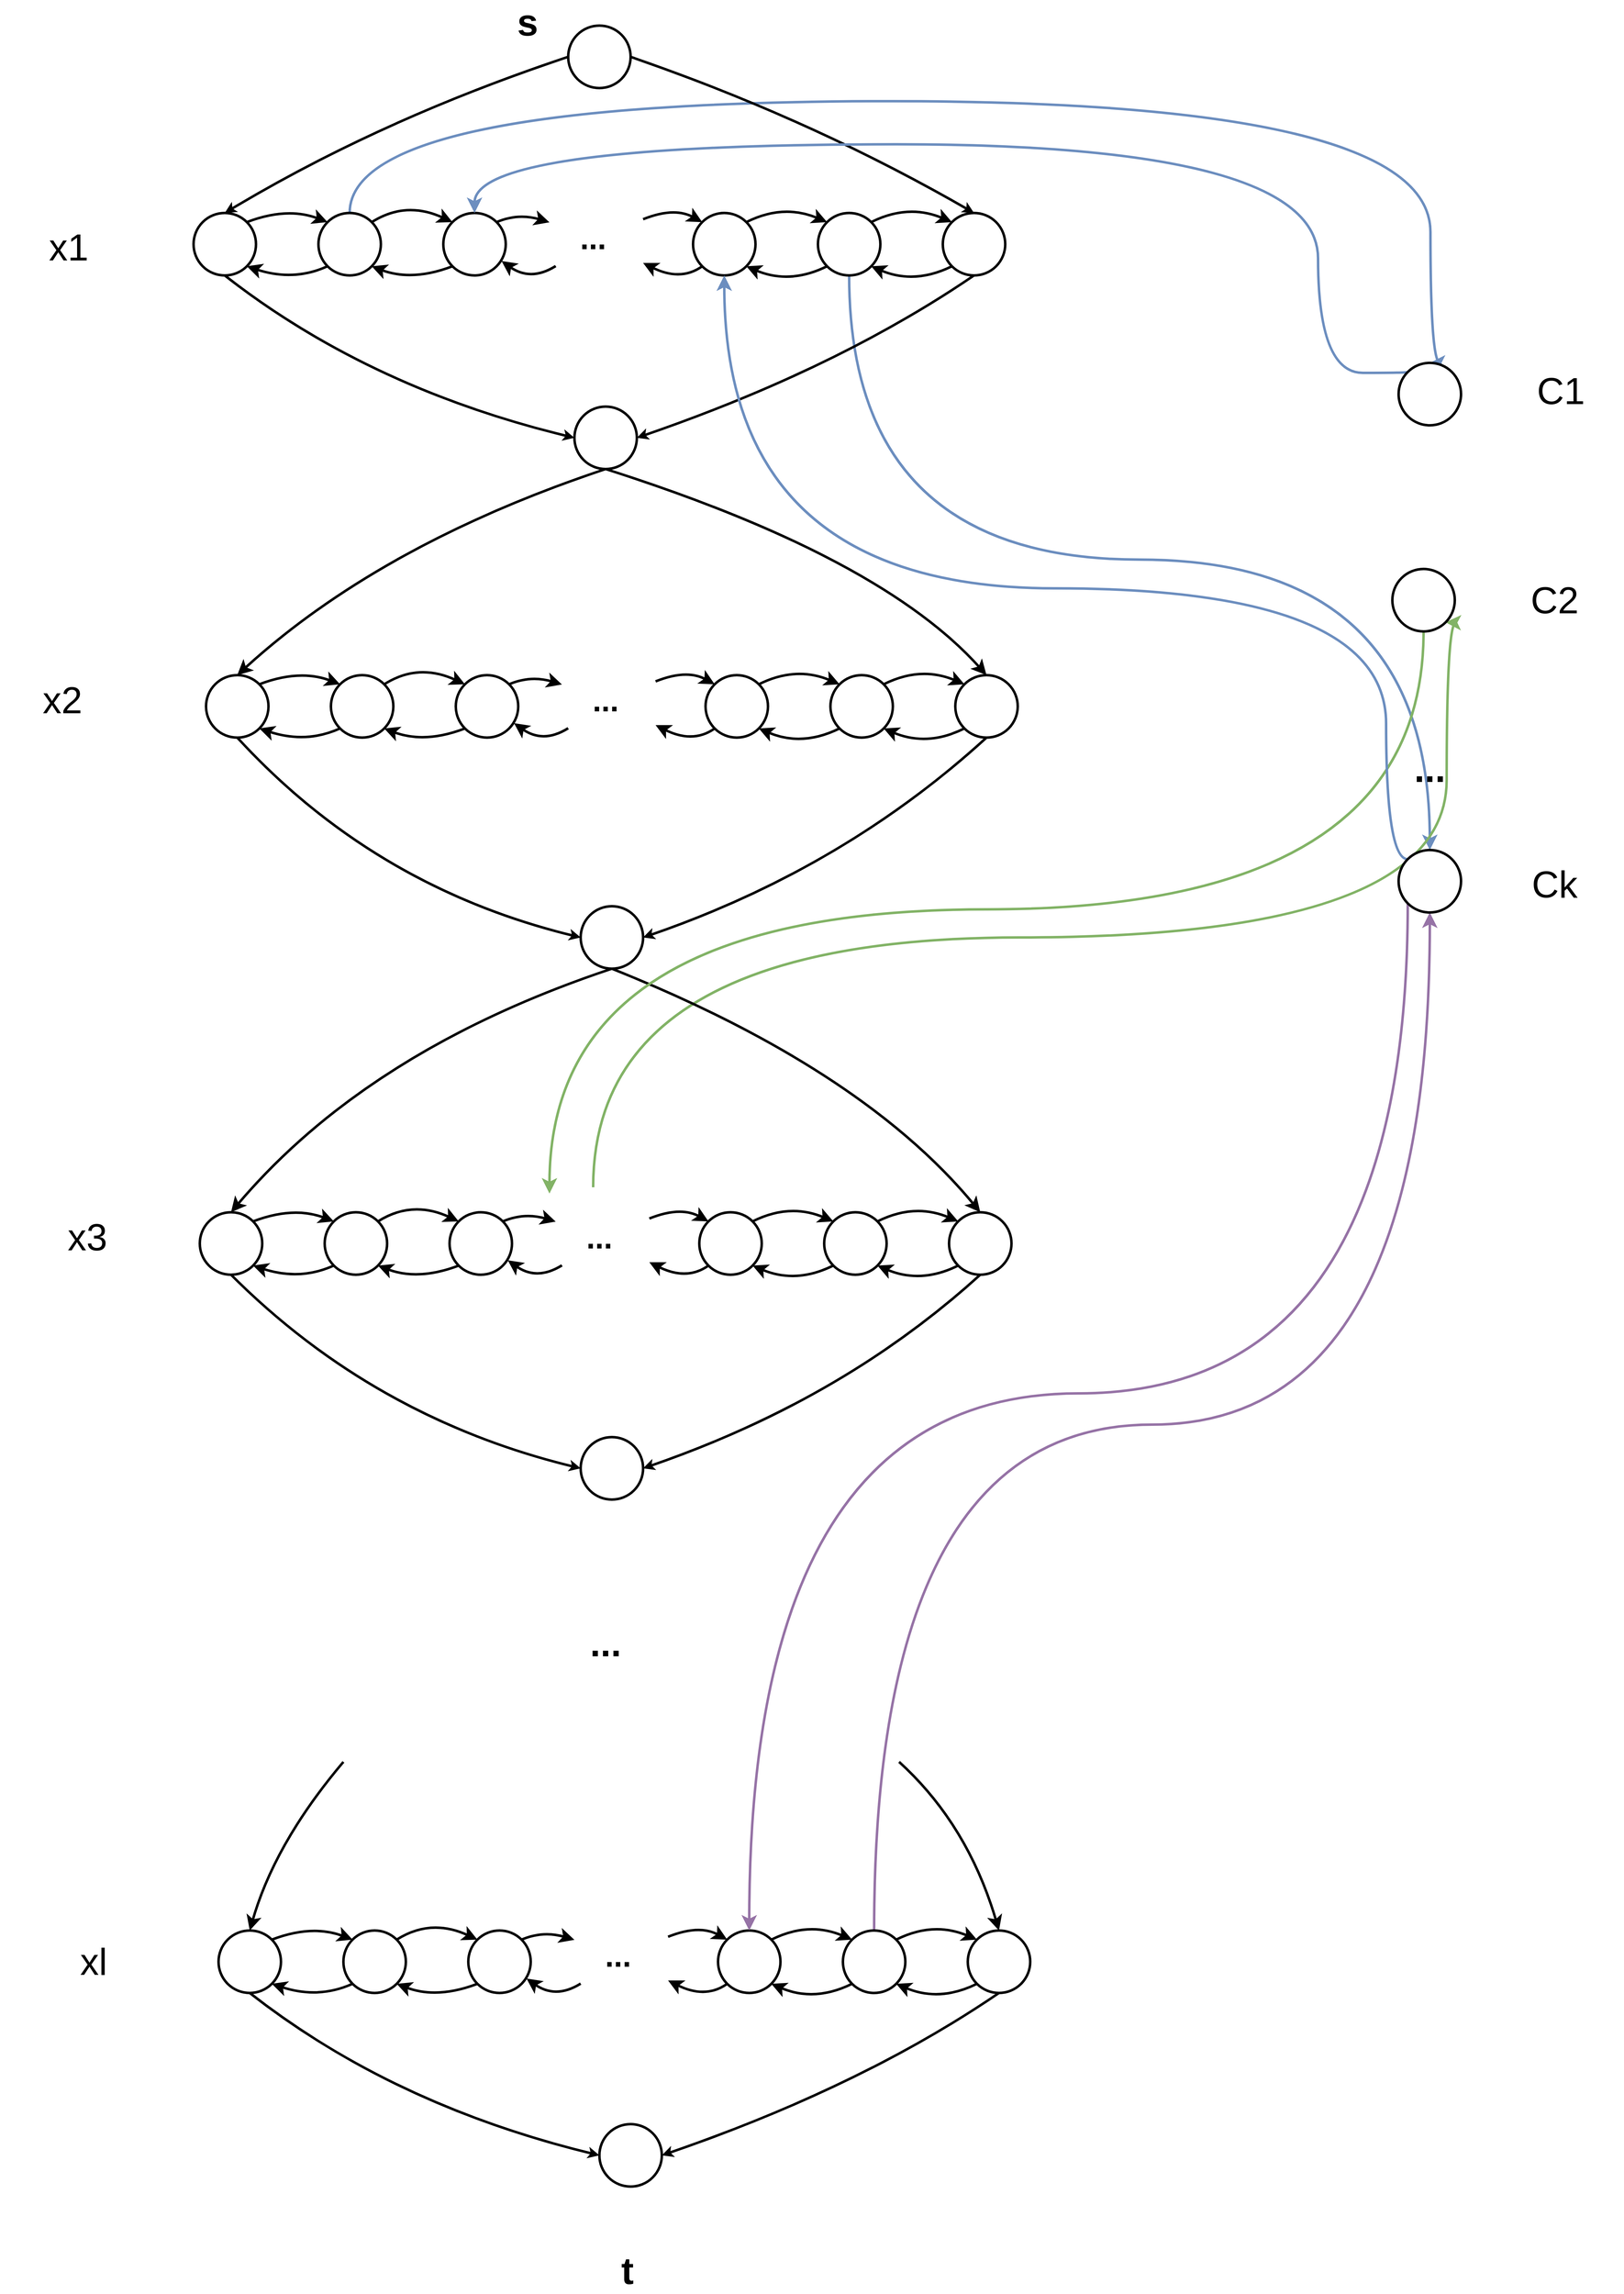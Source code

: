 <mxfile version="12.4.6" type="device"><diagram id="9-qmtMVDTF8WPdwogbXj" name="第 1 页"><mxGraphModel dx="5190" dy="3155" grid="1" gridSize="10" guides="1" tooltips="1" connect="1" arrows="1" fold="1" page="1" pageScale="1" pageWidth="4681" pageHeight="3300" math="0" shadow="0"><root><mxCell id="0"/><mxCell id="1" parent="0"/><mxCell id="dXqyw1sE2oGrEkkAe4T9-1" value="" style="ellipse;whiteSpace=wrap;html=1;aspect=fixed;strokeWidth=4;" vertex="1" parent="1"><mxGeometry x="1830" y="610" width="100" height="100" as="geometry"/></mxCell><mxCell id="dXqyw1sE2oGrEkkAe4T9-2" value="" style="ellipse;whiteSpace=wrap;html=1;aspect=fixed;strokeWidth=4;" vertex="1" parent="1"><mxGeometry x="1230" y="910" width="100" height="100" as="geometry"/></mxCell><mxCell id="dXqyw1sE2oGrEkkAe4T9-137" style="edgeStyle=orthogonalEdgeStyle;curved=1;orthogonalLoop=1;jettySize=auto;html=1;exitX=0.5;exitY=0;exitDx=0;exitDy=0;entryX=0.5;entryY=0;entryDx=0;entryDy=0;endSize=12;strokeWidth=4;fontSize=60;fillColor=#dae8fc;strokeColor=#6c8ebf;" edge="1" parent="1" source="dXqyw1sE2oGrEkkAe4T9-3" target="dXqyw1sE2oGrEkkAe4T9-128"><mxGeometry relative="1" as="geometry"><Array as="points"><mxPoint x="1480" y="731"/><mxPoint x="3211" y="731"/></Array></mxGeometry></mxCell><mxCell id="dXqyw1sE2oGrEkkAe4T9-3" value="" style="ellipse;whiteSpace=wrap;html=1;aspect=fixed;strokeWidth=4;" vertex="1" parent="1"><mxGeometry x="1430" y="910" width="100" height="100" as="geometry"/></mxCell><mxCell id="dXqyw1sE2oGrEkkAe4T9-4" value="" style="ellipse;whiteSpace=wrap;html=1;aspect=fixed;strokeWidth=4;" vertex="1" parent="1"><mxGeometry x="1630" y="910" width="100" height="100" as="geometry"/></mxCell><mxCell id="dXqyw1sE2oGrEkkAe4T9-5" value="" style="ellipse;whiteSpace=wrap;html=1;aspect=fixed;strokeWidth=4;" vertex="1" parent="1"><mxGeometry x="2030" y="910" width="100" height="100" as="geometry"/></mxCell><mxCell id="dXqyw1sE2oGrEkkAe4T9-141" style="edgeStyle=orthogonalEdgeStyle;curved=1;orthogonalLoop=1;jettySize=auto;html=1;exitX=0.5;exitY=1;exitDx=0;exitDy=0;entryX=0.5;entryY=0;entryDx=0;entryDy=0;endSize=12;strokeWidth=4;fontSize=60;fillColor=#dae8fc;strokeColor=#6c8ebf;" edge="1" parent="1" source="dXqyw1sE2oGrEkkAe4T9-6" target="dXqyw1sE2oGrEkkAe4T9-131"><mxGeometry relative="1" as="geometry"/></mxCell><mxCell id="dXqyw1sE2oGrEkkAe4T9-6" value="" style="ellipse;whiteSpace=wrap;html=1;aspect=fixed;strokeWidth=4;" vertex="1" parent="1"><mxGeometry x="2230" y="910" width="100" height="100" as="geometry"/></mxCell><mxCell id="dXqyw1sE2oGrEkkAe4T9-7" value="" style="ellipse;whiteSpace=wrap;html=1;aspect=fixed;strokeWidth=4;" vertex="1" parent="1"><mxGeometry x="2430" y="910" width="100" height="100" as="geometry"/></mxCell><mxCell id="dXqyw1sE2oGrEkkAe4T9-8" value="" style="endArrow=classic;html=1;exitX=1;exitY=0;exitDx=0;exitDy=0;entryX=0;entryY=0;entryDx=0;entryDy=0;curved=1;strokeWidth=4;endSize=12;" edge="1" parent="1" source="dXqyw1sE2oGrEkkAe4T9-2" target="dXqyw1sE2oGrEkkAe4T9-3"><mxGeometry width="50" height="50" relative="1" as="geometry"><mxPoint x="1230" y="1080" as="sourcePoint"/><mxPoint x="1280" y="1030" as="targetPoint"/><Array as="points"><mxPoint x="1380" y="900"/></Array></mxGeometry></mxCell><mxCell id="dXqyw1sE2oGrEkkAe4T9-9" value="" style="endArrow=classic;html=1;entryX=1;entryY=1;entryDx=0;entryDy=0;exitX=0;exitY=1;exitDx=0;exitDy=0;strokeColor=#000000;curved=1;strokeWidth=4;endSize=12;" edge="1" parent="1" source="dXqyw1sE2oGrEkkAe4T9-3" target="dXqyw1sE2oGrEkkAe4T9-2"><mxGeometry width="50" height="50" relative="1" as="geometry"><mxPoint x="1230" y="1080" as="sourcePoint"/><mxPoint x="1280" y="1030" as="targetPoint"/><Array as="points"><mxPoint x="1390" y="1020"/></Array></mxGeometry></mxCell><mxCell id="dXqyw1sE2oGrEkkAe4T9-10" value="" style="endArrow=classic;html=1;exitX=1;exitY=0;exitDx=0;exitDy=0;entryX=0;entryY=0;entryDx=0;entryDy=0;curved=1;strokeWidth=4;endSize=12;" edge="1" parent="1" source="dXqyw1sE2oGrEkkAe4T9-3" target="dXqyw1sE2oGrEkkAe4T9-4"><mxGeometry width="50" height="50" relative="1" as="geometry"><mxPoint x="1325.355" y="895.645" as="sourcePoint"/><mxPoint x="1454.645" y="895.645" as="targetPoint"/><Array as="points"><mxPoint x="1570" y="890"/></Array></mxGeometry></mxCell><mxCell id="dXqyw1sE2oGrEkkAe4T9-11" value="" style="endArrow=classic;html=1;entryX=1;entryY=1;entryDx=0;entryDy=0;exitX=0;exitY=1;exitDx=0;exitDy=0;strokeColor=#000000;curved=1;strokeWidth=4;endSize=12;" edge="1" parent="1" source="dXqyw1sE2oGrEkkAe4T9-4" target="dXqyw1sE2oGrEkkAe4T9-3"><mxGeometry width="50" height="50" relative="1" as="geometry"><mxPoint x="1454.645" y="1005.355" as="sourcePoint"/><mxPoint x="1325.355" y="1005.355" as="targetPoint"/><Array as="points"><mxPoint x="1580" y="1020"/></Array></mxGeometry></mxCell><mxCell id="dXqyw1sE2oGrEkkAe4T9-12" value="" style="endArrow=classic;html=1;exitX=0;exitY=1;exitDx=0;exitDy=0;strokeColor=#000000;curved=1;strokeWidth=4;endSize=12;" edge="1" parent="1" source="dXqyw1sE2oGrEkkAe4T9-5"><mxGeometry width="50" height="50" relative="1" as="geometry"><mxPoint x="1464.645" y="1015.355" as="sourcePoint"/><mxPoint x="1950" y="990" as="targetPoint"/><Array as="points"><mxPoint x="2010" y="1020"/></Array></mxGeometry></mxCell><mxCell id="dXqyw1sE2oGrEkkAe4T9-13" value="" style="endArrow=classic;html=1;exitX=1;exitY=0;exitDx=0;exitDy=0;curved=1;strokeWidth=4;endSize=12;" edge="1" parent="1" source="dXqyw1sE2oGrEkkAe4T9-4"><mxGeometry width="50" height="50" relative="1" as="geometry"><mxPoint x="1525.355" y="934.645" as="sourcePoint"/><mxPoint x="1800" y="925" as="targetPoint"/><Array as="points"><mxPoint x="1750" y="910"/></Array></mxGeometry></mxCell><mxCell id="dXqyw1sE2oGrEkkAe4T9-14" value="" style="endArrow=classic;html=1;strokeColor=#000000;curved=1;strokeWidth=4;endSize=12;entryX=0.933;entryY=0.769;entryDx=0;entryDy=0;entryPerimeter=0;" edge="1" parent="1" target="dXqyw1sE2oGrEkkAe4T9-4"><mxGeometry width="50" height="50" relative="1" as="geometry"><mxPoint x="1810" y="995" as="sourcePoint"/><mxPoint x="1960" y="1000.0" as="targetPoint"/><Array as="points"><mxPoint x="1770" y="1020"/></Array></mxGeometry></mxCell><mxCell id="dXqyw1sE2oGrEkkAe4T9-15" value="" style="endArrow=classic;html=1;curved=1;strokeWidth=4;endSize=12;entryX=0;entryY=0;entryDx=0;entryDy=0;" edge="1" parent="1" target="dXqyw1sE2oGrEkkAe4T9-5"><mxGeometry width="50" height="50" relative="1" as="geometry"><mxPoint x="1950" y="920" as="sourcePoint"/><mxPoint x="1810" y="935.0" as="targetPoint"/><Array as="points"><mxPoint x="2000" y="900"/></Array></mxGeometry></mxCell><mxCell id="dXqyw1sE2oGrEkkAe4T9-16" value="..." style="text;html=1;strokeColor=none;fillColor=none;align=center;verticalAlign=middle;whiteSpace=wrap;rounded=0;fontStyle=1;fontSize=50;" vertex="1" parent="1"><mxGeometry x="1840" y="930" width="60" height="40" as="geometry"/></mxCell><mxCell id="dXqyw1sE2oGrEkkAe4T9-17" value="" style="endArrow=classic;html=1;curved=1;strokeWidth=4;endSize=12;entryX=0;entryY=0;entryDx=0;entryDy=0;exitX=1;exitY=0;exitDx=0;exitDy=0;" edge="1" parent="1" source="dXqyw1sE2oGrEkkAe4T9-5" target="dXqyw1sE2oGrEkkAe4T9-6"><mxGeometry width="50" height="50" relative="1" as="geometry"><mxPoint x="2140" y="910" as="sourcePoint"/><mxPoint x="2220" y="910" as="targetPoint"/><Array as="points"><mxPoint x="2174.64" y="895"/></Array></mxGeometry></mxCell><mxCell id="dXqyw1sE2oGrEkkAe4T9-18" value="" style="endArrow=classic;html=1;entryX=1;entryY=1;entryDx=0;entryDy=0;exitX=0;exitY=1;exitDx=0;exitDy=0;strokeColor=#000000;curved=1;strokeWidth=4;endSize=12;" edge="1" parent="1" source="dXqyw1sE2oGrEkkAe4T9-6" target="dXqyw1sE2oGrEkkAe4T9-5"><mxGeometry width="50" height="50" relative="1" as="geometry"><mxPoint x="2249.285" y="1000.355" as="sourcePoint"/><mxPoint x="2119.995" y="1000.355" as="targetPoint"/><Array as="points"><mxPoint x="2184.64" y="1025"/></Array></mxGeometry></mxCell><mxCell id="dXqyw1sE2oGrEkkAe4T9-19" value="" style="endArrow=classic;html=1;exitX=1;exitY=0;exitDx=0;exitDy=0;entryX=0;entryY=0;entryDx=0;entryDy=0;curved=1;strokeWidth=4;endSize=12;" edge="1" parent="1" source="dXqyw1sE2oGrEkkAe4T9-6" target="dXqyw1sE2oGrEkkAe4T9-7"><mxGeometry width="50" height="50" relative="1" as="geometry"><mxPoint x="2319.995" y="929.645" as="sourcePoint"/><mxPoint x="2449.285" y="929.645" as="targetPoint"/><Array as="points"><mxPoint x="2374.64" y="895"/></Array></mxGeometry></mxCell><mxCell id="dXqyw1sE2oGrEkkAe4T9-20" value="" style="endArrow=classic;html=1;entryX=1;entryY=1;entryDx=0;entryDy=0;exitX=0;exitY=1;exitDx=0;exitDy=0;strokeColor=#000000;curved=1;strokeWidth=4;endSize=12;" edge="1" parent="1" source="dXqyw1sE2oGrEkkAe4T9-7" target="dXqyw1sE2oGrEkkAe4T9-6"><mxGeometry width="50" height="50" relative="1" as="geometry"><mxPoint x="2449.285" y="1000.355" as="sourcePoint"/><mxPoint x="2319.995" y="1000.355" as="targetPoint"/><Array as="points"><mxPoint x="2384.64" y="1025"/></Array></mxGeometry></mxCell><mxCell id="dXqyw1sE2oGrEkkAe4T9-21" value="" style="endArrow=classic;html=1;strokeColor=#000000;strokeWidth=4;fontSize=50;entryX=0.5;entryY=0;entryDx=0;entryDy=0;exitX=0;exitY=0.5;exitDx=0;exitDy=0;curved=1;" edge="1" parent="1" source="dXqyw1sE2oGrEkkAe4T9-1" target="dXqyw1sE2oGrEkkAe4T9-2"><mxGeometry width="50" height="50" relative="1" as="geometry"><mxPoint x="1230" y="1080" as="sourcePoint"/><mxPoint x="1280" y="1030" as="targetPoint"/><Array as="points"><mxPoint x="1530" y="760"/></Array></mxGeometry></mxCell><mxCell id="dXqyw1sE2oGrEkkAe4T9-22" value="" style="endArrow=classic;html=1;strokeColor=#000000;strokeWidth=4;fontSize=50;entryX=0.5;entryY=0;entryDx=0;entryDy=0;exitX=1;exitY=0.5;exitDx=0;exitDy=0;curved=1;" edge="1" parent="1" source="dXqyw1sE2oGrEkkAe4T9-1" target="dXqyw1sE2oGrEkkAe4T9-7"><mxGeometry width="50" height="50" relative="1" as="geometry"><mxPoint x="1230" y="1080" as="sourcePoint"/><mxPoint x="1280" y="1030" as="targetPoint"/><Array as="points"><mxPoint x="2220" y="760"/></Array></mxGeometry></mxCell><mxCell id="dXqyw1sE2oGrEkkAe4T9-23" value="" style="ellipse;whiteSpace=wrap;html=1;aspect=fixed;strokeWidth=4;" vertex="1" parent="1"><mxGeometry x="1840" y="1220" width="100" height="100" as="geometry"/></mxCell><mxCell id="dXqyw1sE2oGrEkkAe4T9-24" value="" style="endArrow=classic;html=1;strokeColor=#000000;strokeWidth=4;fontSize=50;entryX=1;entryY=0.5;entryDx=0;entryDy=0;exitX=0.5;exitY=1;exitDx=0;exitDy=0;curved=1;" edge="1" parent="1" source="dXqyw1sE2oGrEkkAe4T9-7" target="dXqyw1sE2oGrEkkAe4T9-23"><mxGeometry width="50" height="50" relative="1" as="geometry"><mxPoint x="1230" y="1390" as="sourcePoint"/><mxPoint x="1280" y="1340" as="targetPoint"/><Array as="points"><mxPoint x="2260" y="1160"/></Array></mxGeometry></mxCell><mxCell id="dXqyw1sE2oGrEkkAe4T9-25" value="" style="endArrow=classic;html=1;strokeColor=#000000;strokeWidth=4;fontSize=50;entryX=0;entryY=0.5;entryDx=0;entryDy=0;exitX=0.5;exitY=1;exitDx=0;exitDy=0;curved=1;" edge="1" parent="1" source="dXqyw1sE2oGrEkkAe4T9-2" target="dXqyw1sE2oGrEkkAe4T9-23"><mxGeometry width="50" height="50" relative="1" as="geometry"><mxPoint x="1230" y="1390" as="sourcePoint"/><mxPoint x="1280" y="1340" as="targetPoint"/><Array as="points"><mxPoint x="1510" y="1190"/></Array></mxGeometry></mxCell><mxCell id="dXqyw1sE2oGrEkkAe4T9-26" value="s" style="text;html=1;strokeColor=none;fillColor=none;align=center;verticalAlign=middle;whiteSpace=wrap;rounded=0;fontSize=60;fontStyle=1" vertex="1" parent="1"><mxGeometry x="1710" y="570" width="110" height="70" as="geometry"/></mxCell><mxCell id="dXqyw1sE2oGrEkkAe4T9-27" value="" style="ellipse;whiteSpace=wrap;html=1;aspect=fixed;strokeWidth=4;" vertex="1" parent="1"><mxGeometry x="1250" y="1650" width="100" height="100" as="geometry"/></mxCell><mxCell id="dXqyw1sE2oGrEkkAe4T9-28" value="" style="ellipse;whiteSpace=wrap;html=1;aspect=fixed;strokeWidth=4;" vertex="1" parent="1"><mxGeometry x="1450" y="1650" width="100" height="100" as="geometry"/></mxCell><mxCell id="dXqyw1sE2oGrEkkAe4T9-29" value="" style="ellipse;whiteSpace=wrap;html=1;aspect=fixed;strokeWidth=4;" vertex="1" parent="1"><mxGeometry x="1650" y="1650" width="100" height="100" as="geometry"/></mxCell><mxCell id="dXqyw1sE2oGrEkkAe4T9-30" value="" style="ellipse;whiteSpace=wrap;html=1;aspect=fixed;strokeWidth=4;" vertex="1" parent="1"><mxGeometry x="2050" y="1650" width="100" height="100" as="geometry"/></mxCell><mxCell id="dXqyw1sE2oGrEkkAe4T9-31" value="" style="ellipse;whiteSpace=wrap;html=1;aspect=fixed;strokeWidth=4;" vertex="1" parent="1"><mxGeometry x="2250" y="1650" width="100" height="100" as="geometry"/></mxCell><mxCell id="dXqyw1sE2oGrEkkAe4T9-32" value="" style="ellipse;whiteSpace=wrap;html=1;aspect=fixed;strokeWidth=4;" vertex="1" parent="1"><mxGeometry x="2450" y="1650" width="100" height="100" as="geometry"/></mxCell><mxCell id="dXqyw1sE2oGrEkkAe4T9-33" value="" style="endArrow=classic;html=1;exitX=1;exitY=0;exitDx=0;exitDy=0;entryX=0;entryY=0;entryDx=0;entryDy=0;curved=1;strokeWidth=4;endSize=12;" edge="1" parent="1" source="dXqyw1sE2oGrEkkAe4T9-27" target="dXqyw1sE2oGrEkkAe4T9-28"><mxGeometry width="50" height="50" relative="1" as="geometry"><mxPoint x="1250" y="1820" as="sourcePoint"/><mxPoint x="1300" y="1770" as="targetPoint"/><Array as="points"><mxPoint x="1400" y="1640"/></Array></mxGeometry></mxCell><mxCell id="dXqyw1sE2oGrEkkAe4T9-34" value="" style="endArrow=classic;html=1;entryX=1;entryY=1;entryDx=0;entryDy=0;exitX=0;exitY=1;exitDx=0;exitDy=0;strokeColor=#000000;curved=1;strokeWidth=4;endSize=12;" edge="1" parent="1" source="dXqyw1sE2oGrEkkAe4T9-28" target="dXqyw1sE2oGrEkkAe4T9-27"><mxGeometry width="50" height="50" relative="1" as="geometry"><mxPoint x="1250" y="1820" as="sourcePoint"/><mxPoint x="1300" y="1770" as="targetPoint"/><Array as="points"><mxPoint x="1410" y="1760"/></Array></mxGeometry></mxCell><mxCell id="dXqyw1sE2oGrEkkAe4T9-35" value="" style="endArrow=classic;html=1;exitX=1;exitY=0;exitDx=0;exitDy=0;entryX=0;entryY=0;entryDx=0;entryDy=0;curved=1;strokeWidth=4;endSize=12;" edge="1" parent="1" source="dXqyw1sE2oGrEkkAe4T9-28" target="dXqyw1sE2oGrEkkAe4T9-29"><mxGeometry width="50" height="50" relative="1" as="geometry"><mxPoint x="1345.355" y="1635.645" as="sourcePoint"/><mxPoint x="1474.645" y="1635.645" as="targetPoint"/><Array as="points"><mxPoint x="1590" y="1630"/></Array></mxGeometry></mxCell><mxCell id="dXqyw1sE2oGrEkkAe4T9-36" value="" style="endArrow=classic;html=1;entryX=1;entryY=1;entryDx=0;entryDy=0;exitX=0;exitY=1;exitDx=0;exitDy=0;strokeColor=#000000;curved=1;strokeWidth=4;endSize=12;" edge="1" parent="1" source="dXqyw1sE2oGrEkkAe4T9-29" target="dXqyw1sE2oGrEkkAe4T9-28"><mxGeometry width="50" height="50" relative="1" as="geometry"><mxPoint x="1474.645" y="1745.355" as="sourcePoint"/><mxPoint x="1345.355" y="1745.355" as="targetPoint"/><Array as="points"><mxPoint x="1600" y="1760"/></Array></mxGeometry></mxCell><mxCell id="dXqyw1sE2oGrEkkAe4T9-37" value="" style="endArrow=classic;html=1;exitX=0;exitY=1;exitDx=0;exitDy=0;strokeColor=#000000;curved=1;strokeWidth=4;endSize=12;" edge="1" parent="1" source="dXqyw1sE2oGrEkkAe4T9-30"><mxGeometry width="50" height="50" relative="1" as="geometry"><mxPoint x="1484.645" y="1755.355" as="sourcePoint"/><mxPoint x="1970" y="1730" as="targetPoint"/><Array as="points"><mxPoint x="2030" y="1760"/></Array></mxGeometry></mxCell><mxCell id="dXqyw1sE2oGrEkkAe4T9-38" value="" style="endArrow=classic;html=1;exitX=1;exitY=0;exitDx=0;exitDy=0;curved=1;strokeWidth=4;endSize=12;" edge="1" parent="1" source="dXqyw1sE2oGrEkkAe4T9-29"><mxGeometry width="50" height="50" relative="1" as="geometry"><mxPoint x="1545.355" y="1674.645" as="sourcePoint"/><mxPoint x="1820" y="1665" as="targetPoint"/><Array as="points"><mxPoint x="1770" y="1650"/></Array></mxGeometry></mxCell><mxCell id="dXqyw1sE2oGrEkkAe4T9-39" value="" style="endArrow=classic;html=1;strokeColor=#000000;curved=1;strokeWidth=4;endSize=12;entryX=0.933;entryY=0.769;entryDx=0;entryDy=0;entryPerimeter=0;" edge="1" parent="1" target="dXqyw1sE2oGrEkkAe4T9-29"><mxGeometry width="50" height="50" relative="1" as="geometry"><mxPoint x="1830" y="1735" as="sourcePoint"/><mxPoint x="1980" y="1740.0" as="targetPoint"/><Array as="points"><mxPoint x="1790" y="1760"/></Array></mxGeometry></mxCell><mxCell id="dXqyw1sE2oGrEkkAe4T9-40" value="" style="endArrow=classic;html=1;curved=1;strokeWidth=4;endSize=12;entryX=0;entryY=0;entryDx=0;entryDy=0;" edge="1" parent="1" target="dXqyw1sE2oGrEkkAe4T9-30"><mxGeometry width="50" height="50" relative="1" as="geometry"><mxPoint x="1970" y="1660" as="sourcePoint"/><mxPoint x="1830" y="1675.0" as="targetPoint"/><Array as="points"><mxPoint x="2020" y="1640"/></Array></mxGeometry></mxCell><mxCell id="dXqyw1sE2oGrEkkAe4T9-41" value="..." style="text;html=1;strokeColor=none;fillColor=none;align=center;verticalAlign=middle;whiteSpace=wrap;rounded=0;fontStyle=1;fontSize=50;" vertex="1" parent="1"><mxGeometry x="1860" y="1670" width="60" height="40" as="geometry"/></mxCell><mxCell id="dXqyw1sE2oGrEkkAe4T9-42" value="" style="endArrow=classic;html=1;curved=1;strokeWidth=4;endSize=12;entryX=0;entryY=0;entryDx=0;entryDy=0;exitX=1;exitY=0;exitDx=0;exitDy=0;" edge="1" parent="1" source="dXqyw1sE2oGrEkkAe4T9-30" target="dXqyw1sE2oGrEkkAe4T9-31"><mxGeometry width="50" height="50" relative="1" as="geometry"><mxPoint x="2160" y="1650" as="sourcePoint"/><mxPoint x="2240" y="1650" as="targetPoint"/><Array as="points"><mxPoint x="2194.64" y="1635"/></Array></mxGeometry></mxCell><mxCell id="dXqyw1sE2oGrEkkAe4T9-43" value="" style="endArrow=classic;html=1;entryX=1;entryY=1;entryDx=0;entryDy=0;exitX=0;exitY=1;exitDx=0;exitDy=0;strokeColor=#000000;curved=1;strokeWidth=4;endSize=12;" edge="1" parent="1" source="dXqyw1sE2oGrEkkAe4T9-31" target="dXqyw1sE2oGrEkkAe4T9-30"><mxGeometry width="50" height="50" relative="1" as="geometry"><mxPoint x="2269.285" y="1740.355" as="sourcePoint"/><mxPoint x="2139.995" y="1740.355" as="targetPoint"/><Array as="points"><mxPoint x="2204.64" y="1765"/></Array></mxGeometry></mxCell><mxCell id="dXqyw1sE2oGrEkkAe4T9-44" value="" style="endArrow=classic;html=1;exitX=1;exitY=0;exitDx=0;exitDy=0;entryX=0;entryY=0;entryDx=0;entryDy=0;curved=1;strokeWidth=4;endSize=12;" edge="1" parent="1" source="dXqyw1sE2oGrEkkAe4T9-31" target="dXqyw1sE2oGrEkkAe4T9-32"><mxGeometry width="50" height="50" relative="1" as="geometry"><mxPoint x="2339.995" y="1669.645" as="sourcePoint"/><mxPoint x="2469.285" y="1669.645" as="targetPoint"/><Array as="points"><mxPoint x="2394.64" y="1635"/></Array></mxGeometry></mxCell><mxCell id="dXqyw1sE2oGrEkkAe4T9-45" value="" style="endArrow=classic;html=1;entryX=1;entryY=1;entryDx=0;entryDy=0;exitX=0;exitY=1;exitDx=0;exitDy=0;strokeColor=#000000;curved=1;strokeWidth=4;endSize=12;" edge="1" parent="1" source="dXqyw1sE2oGrEkkAe4T9-32" target="dXqyw1sE2oGrEkkAe4T9-31"><mxGeometry width="50" height="50" relative="1" as="geometry"><mxPoint x="2469.285" y="1740.355" as="sourcePoint"/><mxPoint x="2339.995" y="1740.355" as="targetPoint"/><Array as="points"><mxPoint x="2404.64" y="1765"/></Array></mxGeometry></mxCell><mxCell id="dXqyw1sE2oGrEkkAe4T9-46" value="" style="ellipse;whiteSpace=wrap;html=1;aspect=fixed;strokeWidth=4;" vertex="1" parent="1"><mxGeometry x="1850" y="2020" width="100" height="100" as="geometry"/></mxCell><mxCell id="dXqyw1sE2oGrEkkAe4T9-47" value="" style="endArrow=classic;html=1;strokeColor=#000000;strokeWidth=4;fontSize=50;entryX=1;entryY=0.5;entryDx=0;entryDy=0;exitX=0.5;exitY=1;exitDx=0;exitDy=0;curved=1;" edge="1" parent="1" source="dXqyw1sE2oGrEkkAe4T9-32" target="dXqyw1sE2oGrEkkAe4T9-46"><mxGeometry width="50" height="50" relative="1" as="geometry"><mxPoint x="1240" y="2190" as="sourcePoint"/><mxPoint x="1290" y="2140" as="targetPoint"/><Array as="points"><mxPoint x="2270" y="1960"/></Array></mxGeometry></mxCell><mxCell id="dXqyw1sE2oGrEkkAe4T9-48" value="" style="endArrow=classic;html=1;strokeColor=#000000;strokeWidth=4;fontSize=50;entryX=0;entryY=0.5;entryDx=0;entryDy=0;exitX=0.5;exitY=1;exitDx=0;exitDy=0;curved=1;" edge="1" parent="1" source="dXqyw1sE2oGrEkkAe4T9-27" target="dXqyw1sE2oGrEkkAe4T9-46"><mxGeometry width="50" height="50" relative="1" as="geometry"><mxPoint x="1240" y="2190" as="sourcePoint"/><mxPoint x="1290" y="2140" as="targetPoint"/><Array as="points"><mxPoint x="1520" y="1990"/></Array></mxGeometry></mxCell><mxCell id="dXqyw1sE2oGrEkkAe4T9-49" value="" style="ellipse;whiteSpace=wrap;html=1;aspect=fixed;strokeWidth=4;" vertex="1" parent="1"><mxGeometry x="1240" y="2510" width="100" height="100" as="geometry"/></mxCell><mxCell id="dXqyw1sE2oGrEkkAe4T9-50" value="" style="ellipse;whiteSpace=wrap;html=1;aspect=fixed;strokeWidth=4;" vertex="1" parent="1"><mxGeometry x="1440" y="2510" width="100" height="100" as="geometry"/></mxCell><mxCell id="dXqyw1sE2oGrEkkAe4T9-51" value="" style="ellipse;whiteSpace=wrap;html=1;aspect=fixed;strokeWidth=4;" vertex="1" parent="1"><mxGeometry x="1640" y="2510" width="100" height="100" as="geometry"/></mxCell><mxCell id="dXqyw1sE2oGrEkkAe4T9-145" style="edgeStyle=orthogonalEdgeStyle;curved=1;orthogonalLoop=1;jettySize=auto;html=1;entryX=1;entryY=1;entryDx=0;entryDy=0;endSize=12;strokeWidth=4;fontSize=60;fillColor=#d5e8d4;strokeColor=#82b366;" edge="1" parent="1" target="dXqyw1sE2oGrEkkAe4T9-129"><mxGeometry relative="1" as="geometry"><mxPoint x="1870" y="2470" as="sourcePoint"/><Array as="points"><mxPoint x="1870" y="2070"/><mxPoint x="3237" y="2070"/></Array></mxGeometry></mxCell><mxCell id="dXqyw1sE2oGrEkkAe4T9-52" value="" style="ellipse;whiteSpace=wrap;html=1;aspect=fixed;strokeWidth=4;" vertex="1" parent="1"><mxGeometry x="2040" y="2510" width="100" height="100" as="geometry"/></mxCell><mxCell id="dXqyw1sE2oGrEkkAe4T9-53" value="" style="ellipse;whiteSpace=wrap;html=1;aspect=fixed;strokeWidth=4;" vertex="1" parent="1"><mxGeometry x="2240" y="2510" width="100" height="100" as="geometry"/></mxCell><mxCell id="dXqyw1sE2oGrEkkAe4T9-54" value="" style="ellipse;whiteSpace=wrap;html=1;aspect=fixed;strokeWidth=4;" vertex="1" parent="1"><mxGeometry x="2440" y="2510" width="100" height="100" as="geometry"/></mxCell><mxCell id="dXqyw1sE2oGrEkkAe4T9-55" value="" style="endArrow=classic;html=1;exitX=1;exitY=0;exitDx=0;exitDy=0;entryX=0;entryY=0;entryDx=0;entryDy=0;curved=1;strokeWidth=4;endSize=12;" edge="1" parent="1" source="dXqyw1sE2oGrEkkAe4T9-49" target="dXqyw1sE2oGrEkkAe4T9-50"><mxGeometry width="50" height="50" relative="1" as="geometry"><mxPoint x="1240" y="2680" as="sourcePoint"/><mxPoint x="1290" y="2630" as="targetPoint"/><Array as="points"><mxPoint x="1390" y="2500"/></Array></mxGeometry></mxCell><mxCell id="dXqyw1sE2oGrEkkAe4T9-56" value="" style="endArrow=classic;html=1;entryX=1;entryY=1;entryDx=0;entryDy=0;exitX=0;exitY=1;exitDx=0;exitDy=0;strokeColor=#000000;curved=1;strokeWidth=4;endSize=12;" edge="1" parent="1" source="dXqyw1sE2oGrEkkAe4T9-50" target="dXqyw1sE2oGrEkkAe4T9-49"><mxGeometry width="50" height="50" relative="1" as="geometry"><mxPoint x="1240" y="2680" as="sourcePoint"/><mxPoint x="1290" y="2630" as="targetPoint"/><Array as="points"><mxPoint x="1400" y="2620"/></Array></mxGeometry></mxCell><mxCell id="dXqyw1sE2oGrEkkAe4T9-57" value="" style="endArrow=classic;html=1;exitX=1;exitY=0;exitDx=0;exitDy=0;entryX=0;entryY=0;entryDx=0;entryDy=0;curved=1;strokeWidth=4;endSize=12;" edge="1" parent="1" source="dXqyw1sE2oGrEkkAe4T9-50" target="dXqyw1sE2oGrEkkAe4T9-51"><mxGeometry width="50" height="50" relative="1" as="geometry"><mxPoint x="1335.355" y="2495.645" as="sourcePoint"/><mxPoint x="1464.645" y="2495.645" as="targetPoint"/><Array as="points"><mxPoint x="1580" y="2490"/></Array></mxGeometry></mxCell><mxCell id="dXqyw1sE2oGrEkkAe4T9-58" value="" style="endArrow=classic;html=1;entryX=1;entryY=1;entryDx=0;entryDy=0;exitX=0;exitY=1;exitDx=0;exitDy=0;strokeColor=#000000;curved=1;strokeWidth=4;endSize=12;" edge="1" parent="1" source="dXqyw1sE2oGrEkkAe4T9-51" target="dXqyw1sE2oGrEkkAe4T9-50"><mxGeometry width="50" height="50" relative="1" as="geometry"><mxPoint x="1464.645" y="2605.355" as="sourcePoint"/><mxPoint x="1335.355" y="2605.355" as="targetPoint"/><Array as="points"><mxPoint x="1590" y="2620"/></Array></mxGeometry></mxCell><mxCell id="dXqyw1sE2oGrEkkAe4T9-59" value="" style="endArrow=classic;html=1;exitX=0;exitY=1;exitDx=0;exitDy=0;strokeColor=#000000;curved=1;strokeWidth=4;endSize=12;" edge="1" parent="1" source="dXqyw1sE2oGrEkkAe4T9-52"><mxGeometry width="50" height="50" relative="1" as="geometry"><mxPoint x="1474.645" y="2615.355" as="sourcePoint"/><mxPoint x="1960" y="2590" as="targetPoint"/><Array as="points"><mxPoint x="2020" y="2620"/></Array></mxGeometry></mxCell><mxCell id="dXqyw1sE2oGrEkkAe4T9-60" value="" style="endArrow=classic;html=1;exitX=1;exitY=0;exitDx=0;exitDy=0;curved=1;strokeWidth=4;endSize=12;" edge="1" parent="1" source="dXqyw1sE2oGrEkkAe4T9-51"><mxGeometry width="50" height="50" relative="1" as="geometry"><mxPoint x="1535.355" y="2534.645" as="sourcePoint"/><mxPoint x="1810" y="2525" as="targetPoint"/><Array as="points"><mxPoint x="1760" y="2510"/></Array></mxGeometry></mxCell><mxCell id="dXqyw1sE2oGrEkkAe4T9-61" value="" style="endArrow=classic;html=1;strokeColor=#000000;curved=1;strokeWidth=4;endSize=12;entryX=0.933;entryY=0.769;entryDx=0;entryDy=0;entryPerimeter=0;" edge="1" parent="1" target="dXqyw1sE2oGrEkkAe4T9-51"><mxGeometry width="50" height="50" relative="1" as="geometry"><mxPoint x="1820" y="2595" as="sourcePoint"/><mxPoint x="1970" y="2600" as="targetPoint"/><Array as="points"><mxPoint x="1780" y="2620"/></Array></mxGeometry></mxCell><mxCell id="dXqyw1sE2oGrEkkAe4T9-62" value="" style="endArrow=classic;html=1;curved=1;strokeWidth=4;endSize=12;entryX=0;entryY=0;entryDx=0;entryDy=0;" edge="1" parent="1" target="dXqyw1sE2oGrEkkAe4T9-52"><mxGeometry width="50" height="50" relative="1" as="geometry"><mxPoint x="1960" y="2520" as="sourcePoint"/><mxPoint x="1820" y="2535" as="targetPoint"/><Array as="points"><mxPoint x="2010" y="2500"/></Array></mxGeometry></mxCell><mxCell id="dXqyw1sE2oGrEkkAe4T9-63" value="..." style="text;html=1;strokeColor=none;fillColor=none;align=center;verticalAlign=middle;whiteSpace=wrap;rounded=0;fontStyle=1;fontSize=50;" vertex="1" parent="1"><mxGeometry x="1850" y="2530" width="60" height="40" as="geometry"/></mxCell><mxCell id="dXqyw1sE2oGrEkkAe4T9-64" value="" style="endArrow=classic;html=1;curved=1;strokeWidth=4;endSize=12;entryX=0;entryY=0;entryDx=0;entryDy=0;exitX=1;exitY=0;exitDx=0;exitDy=0;" edge="1" parent="1" source="dXqyw1sE2oGrEkkAe4T9-52" target="dXqyw1sE2oGrEkkAe4T9-53"><mxGeometry width="50" height="50" relative="1" as="geometry"><mxPoint x="2150" y="2510" as="sourcePoint"/><mxPoint x="2230" y="2510" as="targetPoint"/><Array as="points"><mxPoint x="2184.64" y="2495"/></Array></mxGeometry></mxCell><mxCell id="dXqyw1sE2oGrEkkAe4T9-65" value="" style="endArrow=classic;html=1;entryX=1;entryY=1;entryDx=0;entryDy=0;exitX=0;exitY=1;exitDx=0;exitDy=0;strokeColor=#000000;curved=1;strokeWidth=4;endSize=12;" edge="1" parent="1" source="dXqyw1sE2oGrEkkAe4T9-53" target="dXqyw1sE2oGrEkkAe4T9-52"><mxGeometry width="50" height="50" relative="1" as="geometry"><mxPoint x="2259.285" y="2600.355" as="sourcePoint"/><mxPoint x="2129.995" y="2600.355" as="targetPoint"/><Array as="points"><mxPoint x="2194.64" y="2625"/></Array></mxGeometry></mxCell><mxCell id="dXqyw1sE2oGrEkkAe4T9-66" value="" style="endArrow=classic;html=1;exitX=1;exitY=0;exitDx=0;exitDy=0;entryX=0;entryY=0;entryDx=0;entryDy=0;curved=1;strokeWidth=4;endSize=12;" edge="1" parent="1" source="dXqyw1sE2oGrEkkAe4T9-53" target="dXqyw1sE2oGrEkkAe4T9-54"><mxGeometry width="50" height="50" relative="1" as="geometry"><mxPoint x="2329.995" y="2529.645" as="sourcePoint"/><mxPoint x="2459.285" y="2529.645" as="targetPoint"/><Array as="points"><mxPoint x="2384.64" y="2495"/></Array></mxGeometry></mxCell><mxCell id="dXqyw1sE2oGrEkkAe4T9-67" value="" style="endArrow=classic;html=1;entryX=1;entryY=1;entryDx=0;entryDy=0;exitX=0;exitY=1;exitDx=0;exitDy=0;strokeColor=#000000;curved=1;strokeWidth=4;endSize=12;" edge="1" parent="1" source="dXqyw1sE2oGrEkkAe4T9-54" target="dXqyw1sE2oGrEkkAe4T9-53"><mxGeometry width="50" height="50" relative="1" as="geometry"><mxPoint x="2459.285" y="2600.355" as="sourcePoint"/><mxPoint x="2329.995" y="2600.355" as="targetPoint"/><Array as="points"><mxPoint x="2394.64" y="2625"/></Array></mxGeometry></mxCell><mxCell id="dXqyw1sE2oGrEkkAe4T9-68" value="" style="ellipse;whiteSpace=wrap;html=1;aspect=fixed;strokeWidth=4;" vertex="1" parent="1"><mxGeometry x="1850" y="2870" width="100" height="100" as="geometry"/></mxCell><mxCell id="dXqyw1sE2oGrEkkAe4T9-69" value="" style="endArrow=classic;html=1;strokeColor=#000000;strokeWidth=4;fontSize=50;entryX=1;entryY=0.5;entryDx=0;entryDy=0;exitX=0.5;exitY=1;exitDx=0;exitDy=0;curved=1;" edge="1" parent="1" source="dXqyw1sE2oGrEkkAe4T9-54" target="dXqyw1sE2oGrEkkAe4T9-68"><mxGeometry width="50" height="50" relative="1" as="geometry"><mxPoint x="1240" y="3040" as="sourcePoint"/><mxPoint x="1290" y="2990" as="targetPoint"/><Array as="points"><mxPoint x="2270" y="2810"/></Array></mxGeometry></mxCell><mxCell id="dXqyw1sE2oGrEkkAe4T9-70" value="" style="endArrow=classic;html=1;strokeColor=#000000;strokeWidth=4;fontSize=50;entryX=0;entryY=0.5;entryDx=0;entryDy=0;exitX=0.5;exitY=1;exitDx=0;exitDy=0;curved=1;" edge="1" parent="1" source="dXqyw1sE2oGrEkkAe4T9-49" target="dXqyw1sE2oGrEkkAe4T9-68"><mxGeometry width="50" height="50" relative="1" as="geometry"><mxPoint x="1240" y="3040" as="sourcePoint"/><mxPoint x="1290" y="2990" as="targetPoint"/><Array as="points"><mxPoint x="1520" y="2840"/></Array></mxGeometry></mxCell><mxCell id="dXqyw1sE2oGrEkkAe4T9-71" value="" style="ellipse;whiteSpace=wrap;html=1;aspect=fixed;strokeWidth=4;" vertex="1" parent="1"><mxGeometry x="1270" y="3660" width="100" height="100" as="geometry"/></mxCell><mxCell id="dXqyw1sE2oGrEkkAe4T9-72" value="" style="ellipse;whiteSpace=wrap;html=1;aspect=fixed;strokeWidth=4;" vertex="1" parent="1"><mxGeometry x="1470" y="3660" width="100" height="100" as="geometry"/></mxCell><mxCell id="dXqyw1sE2oGrEkkAe4T9-73" value="" style="ellipse;whiteSpace=wrap;html=1;aspect=fixed;strokeWidth=4;" vertex="1" parent="1"><mxGeometry x="1670" y="3660" width="100" height="100" as="geometry"/></mxCell><mxCell id="dXqyw1sE2oGrEkkAe4T9-74" value="" style="ellipse;whiteSpace=wrap;html=1;aspect=fixed;strokeWidth=4;" vertex="1" parent="1"><mxGeometry x="2070" y="3660" width="100" height="100" as="geometry"/></mxCell><mxCell id="dXqyw1sE2oGrEkkAe4T9-146" style="edgeStyle=orthogonalEdgeStyle;curved=1;orthogonalLoop=1;jettySize=auto;html=1;exitX=0.5;exitY=0;exitDx=0;exitDy=0;entryX=0.5;entryY=1;entryDx=0;entryDy=0;endSize=12;strokeWidth=4;fontSize=60;fillColor=#e1d5e7;strokeColor=#9673a6;" edge="1" parent="1" source="dXqyw1sE2oGrEkkAe4T9-75" target="dXqyw1sE2oGrEkkAe4T9-131"><mxGeometry relative="1" as="geometry"/></mxCell><mxCell id="dXqyw1sE2oGrEkkAe4T9-75" value="" style="ellipse;whiteSpace=wrap;html=1;aspect=fixed;strokeWidth=4;" vertex="1" parent="1"><mxGeometry x="2270" y="3660" width="100" height="100" as="geometry"/></mxCell><mxCell id="dXqyw1sE2oGrEkkAe4T9-76" value="" style="ellipse;whiteSpace=wrap;html=1;aspect=fixed;strokeWidth=4;" vertex="1" parent="1"><mxGeometry x="2470" y="3660" width="100" height="100" as="geometry"/></mxCell><mxCell id="dXqyw1sE2oGrEkkAe4T9-77" value="" style="endArrow=classic;html=1;exitX=1;exitY=0;exitDx=0;exitDy=0;entryX=0;entryY=0;entryDx=0;entryDy=0;curved=1;strokeWidth=4;endSize=12;" edge="1" parent="1" source="dXqyw1sE2oGrEkkAe4T9-71" target="dXqyw1sE2oGrEkkAe4T9-72"><mxGeometry width="50" height="50" relative="1" as="geometry"><mxPoint x="1270" y="3830" as="sourcePoint"/><mxPoint x="1320" y="3780" as="targetPoint"/><Array as="points"><mxPoint x="1420" y="3650"/></Array></mxGeometry></mxCell><mxCell id="dXqyw1sE2oGrEkkAe4T9-78" value="" style="endArrow=classic;html=1;entryX=1;entryY=1;entryDx=0;entryDy=0;exitX=0;exitY=1;exitDx=0;exitDy=0;strokeColor=#000000;curved=1;strokeWidth=4;endSize=12;" edge="1" parent="1" source="dXqyw1sE2oGrEkkAe4T9-72" target="dXqyw1sE2oGrEkkAe4T9-71"><mxGeometry width="50" height="50" relative="1" as="geometry"><mxPoint x="1270" y="3830" as="sourcePoint"/><mxPoint x="1320" y="3780" as="targetPoint"/><Array as="points"><mxPoint x="1430" y="3770"/></Array></mxGeometry></mxCell><mxCell id="dXqyw1sE2oGrEkkAe4T9-79" value="" style="endArrow=classic;html=1;exitX=1;exitY=0;exitDx=0;exitDy=0;entryX=0;entryY=0;entryDx=0;entryDy=0;curved=1;strokeWidth=4;endSize=12;" edge="1" parent="1" source="dXqyw1sE2oGrEkkAe4T9-72" target="dXqyw1sE2oGrEkkAe4T9-73"><mxGeometry width="50" height="50" relative="1" as="geometry"><mxPoint x="1365.355" y="3645.645" as="sourcePoint"/><mxPoint x="1494.645" y="3645.645" as="targetPoint"/><Array as="points"><mxPoint x="1610" y="3640"/></Array></mxGeometry></mxCell><mxCell id="dXqyw1sE2oGrEkkAe4T9-80" value="" style="endArrow=classic;html=1;entryX=1;entryY=1;entryDx=0;entryDy=0;exitX=0;exitY=1;exitDx=0;exitDy=0;strokeColor=#000000;curved=1;strokeWidth=4;endSize=12;" edge="1" parent="1" source="dXqyw1sE2oGrEkkAe4T9-73" target="dXqyw1sE2oGrEkkAe4T9-72"><mxGeometry width="50" height="50" relative="1" as="geometry"><mxPoint x="1494.645" y="3755.355" as="sourcePoint"/><mxPoint x="1365.355" y="3755.355" as="targetPoint"/><Array as="points"><mxPoint x="1620" y="3770"/></Array></mxGeometry></mxCell><mxCell id="dXqyw1sE2oGrEkkAe4T9-81" value="" style="endArrow=classic;html=1;exitX=0;exitY=1;exitDx=0;exitDy=0;strokeColor=#000000;curved=1;strokeWidth=4;endSize=12;" edge="1" parent="1" source="dXqyw1sE2oGrEkkAe4T9-74"><mxGeometry width="50" height="50" relative="1" as="geometry"><mxPoint x="1504.645" y="3765.355" as="sourcePoint"/><mxPoint x="1990" y="3740" as="targetPoint"/><Array as="points"><mxPoint x="2050" y="3770"/></Array></mxGeometry></mxCell><mxCell id="dXqyw1sE2oGrEkkAe4T9-82" value="" style="endArrow=classic;html=1;exitX=1;exitY=0;exitDx=0;exitDy=0;curved=1;strokeWidth=4;endSize=12;" edge="1" parent="1" source="dXqyw1sE2oGrEkkAe4T9-73"><mxGeometry width="50" height="50" relative="1" as="geometry"><mxPoint x="1565.355" y="3684.645" as="sourcePoint"/><mxPoint x="1840" y="3675" as="targetPoint"/><Array as="points"><mxPoint x="1790" y="3660"/></Array></mxGeometry></mxCell><mxCell id="dXqyw1sE2oGrEkkAe4T9-83" value="" style="endArrow=classic;html=1;strokeColor=#000000;curved=1;strokeWidth=4;endSize=12;entryX=0.933;entryY=0.769;entryDx=0;entryDy=0;entryPerimeter=0;" edge="1" parent="1" target="dXqyw1sE2oGrEkkAe4T9-73"><mxGeometry width="50" height="50" relative="1" as="geometry"><mxPoint x="1850" y="3745" as="sourcePoint"/><mxPoint x="2000" y="3750" as="targetPoint"/><Array as="points"><mxPoint x="1810" y="3770"/></Array></mxGeometry></mxCell><mxCell id="dXqyw1sE2oGrEkkAe4T9-84" value="" style="endArrow=classic;html=1;curved=1;strokeWidth=4;endSize=12;entryX=0;entryY=0;entryDx=0;entryDy=0;" edge="1" parent="1" target="dXqyw1sE2oGrEkkAe4T9-74"><mxGeometry width="50" height="50" relative="1" as="geometry"><mxPoint x="1990" y="3670" as="sourcePoint"/><mxPoint x="1850" y="3685" as="targetPoint"/><Array as="points"><mxPoint x="2040" y="3650"/></Array></mxGeometry></mxCell><mxCell id="dXqyw1sE2oGrEkkAe4T9-85" value="..." style="text;html=1;strokeColor=none;fillColor=none;align=center;verticalAlign=middle;whiteSpace=wrap;rounded=0;fontStyle=1;fontSize=50;" vertex="1" parent="1"><mxGeometry x="1880" y="3680" width="60" height="40" as="geometry"/></mxCell><mxCell id="dXqyw1sE2oGrEkkAe4T9-86" value="" style="endArrow=classic;html=1;curved=1;strokeWidth=4;endSize=12;entryX=0;entryY=0;entryDx=0;entryDy=0;exitX=1;exitY=0;exitDx=0;exitDy=0;" edge="1" parent="1" source="dXqyw1sE2oGrEkkAe4T9-74" target="dXqyw1sE2oGrEkkAe4T9-75"><mxGeometry width="50" height="50" relative="1" as="geometry"><mxPoint x="2180" y="3660" as="sourcePoint"/><mxPoint x="2260" y="3660" as="targetPoint"/><Array as="points"><mxPoint x="2214.64" y="3645"/></Array></mxGeometry></mxCell><mxCell id="dXqyw1sE2oGrEkkAe4T9-87" value="" style="endArrow=classic;html=1;entryX=1;entryY=1;entryDx=0;entryDy=0;exitX=0;exitY=1;exitDx=0;exitDy=0;strokeColor=#000000;curved=1;strokeWidth=4;endSize=12;" edge="1" parent="1" source="dXqyw1sE2oGrEkkAe4T9-75" target="dXqyw1sE2oGrEkkAe4T9-74"><mxGeometry width="50" height="50" relative="1" as="geometry"><mxPoint x="2289.285" y="3750.355" as="sourcePoint"/><mxPoint x="2159.995" y="3750.355" as="targetPoint"/><Array as="points"><mxPoint x="2224.64" y="3775"/></Array></mxGeometry></mxCell><mxCell id="dXqyw1sE2oGrEkkAe4T9-88" value="" style="endArrow=classic;html=1;exitX=1;exitY=0;exitDx=0;exitDy=0;entryX=0;entryY=0;entryDx=0;entryDy=0;curved=1;strokeWidth=4;endSize=12;" edge="1" parent="1" source="dXqyw1sE2oGrEkkAe4T9-75" target="dXqyw1sE2oGrEkkAe4T9-76"><mxGeometry width="50" height="50" relative="1" as="geometry"><mxPoint x="2359.995" y="3679.645" as="sourcePoint"/><mxPoint x="2489.285" y="3679.645" as="targetPoint"/><Array as="points"><mxPoint x="2414.64" y="3645"/></Array></mxGeometry></mxCell><mxCell id="dXqyw1sE2oGrEkkAe4T9-89" value="" style="endArrow=classic;html=1;entryX=1;entryY=1;entryDx=0;entryDy=0;exitX=0;exitY=1;exitDx=0;exitDy=0;strokeColor=#000000;curved=1;strokeWidth=4;endSize=12;" edge="1" parent="1" source="dXqyw1sE2oGrEkkAe4T9-76" target="dXqyw1sE2oGrEkkAe4T9-75"><mxGeometry width="50" height="50" relative="1" as="geometry"><mxPoint x="2489.285" y="3750.355" as="sourcePoint"/><mxPoint x="2359.995" y="3750.355" as="targetPoint"/><Array as="points"><mxPoint x="2424.64" y="3775"/></Array></mxGeometry></mxCell><mxCell id="dXqyw1sE2oGrEkkAe4T9-90" value="" style="ellipse;whiteSpace=wrap;html=1;aspect=fixed;strokeWidth=4;" vertex="1" parent="1"><mxGeometry x="1880" y="3970" width="100" height="100" as="geometry"/></mxCell><mxCell id="dXqyw1sE2oGrEkkAe4T9-91" value="" style="endArrow=classic;html=1;strokeColor=#000000;strokeWidth=4;fontSize=50;entryX=1;entryY=0.5;entryDx=0;entryDy=0;exitX=0.5;exitY=1;exitDx=0;exitDy=0;curved=1;" edge="1" parent="1" source="dXqyw1sE2oGrEkkAe4T9-76" target="dXqyw1sE2oGrEkkAe4T9-90"><mxGeometry width="50" height="50" relative="1" as="geometry"><mxPoint x="1270" y="4140" as="sourcePoint"/><mxPoint x="1320" y="4090" as="targetPoint"/><Array as="points"><mxPoint x="2300" y="3910"/></Array></mxGeometry></mxCell><mxCell id="dXqyw1sE2oGrEkkAe4T9-92" value="" style="endArrow=classic;html=1;strokeColor=#000000;strokeWidth=4;fontSize=50;entryX=0;entryY=0.5;entryDx=0;entryDy=0;exitX=0.5;exitY=1;exitDx=0;exitDy=0;curved=1;" edge="1" parent="1" source="dXqyw1sE2oGrEkkAe4T9-71" target="dXqyw1sE2oGrEkkAe4T9-90"><mxGeometry width="50" height="50" relative="1" as="geometry"><mxPoint x="1270" y="4140" as="sourcePoint"/><mxPoint x="1320" y="4090" as="targetPoint"/><Array as="points"><mxPoint x="1550" y="3940"/></Array></mxGeometry></mxCell><mxCell id="dXqyw1sE2oGrEkkAe4T9-93" value="..." style="text;html=1;strokeColor=none;fillColor=none;align=center;verticalAlign=middle;whiteSpace=wrap;rounded=0;fontSize=60;fontStyle=1" vertex="1" parent="1"><mxGeometry x="1770" y="3150" width="240" height="100" as="geometry"/></mxCell><mxCell id="dXqyw1sE2oGrEkkAe4T9-95" value="" style="endArrow=classic;html=1;fontSize=60;strokeWidth=4;endSize=12;entryX=0.5;entryY=0;entryDx=0;entryDy=0;curved=1;" edge="1" parent="1" target="dXqyw1sE2oGrEkkAe4T9-71"><mxGeometry width="50" height="50" relative="1" as="geometry"><mxPoint x="1470" y="3390" as="sourcePoint"/><mxPoint x="1300" y="4090" as="targetPoint"/><Array as="points"><mxPoint x="1360" y="3520"/></Array></mxGeometry></mxCell><mxCell id="dXqyw1sE2oGrEkkAe4T9-118" value="" style="endArrow=classic;html=1;fontSize=60;strokeWidth=4;endSize=12;entryX=0.5;entryY=0;entryDx=0;entryDy=0;curved=1;" edge="1" parent="1" target="dXqyw1sE2oGrEkkAe4T9-76"><mxGeometry width="50" height="50" relative="1" as="geometry"><mxPoint x="2360" y="3390" as="sourcePoint"/><mxPoint x="1330" y="3670" as="targetPoint"/><Array as="points"><mxPoint x="2470" y="3490"/></Array></mxGeometry></mxCell><mxCell id="dXqyw1sE2oGrEkkAe4T9-119" value="" style="endArrow=classic;html=1;fontSize=60;strokeWidth=4;endSize=12;entryX=0.5;entryY=0;entryDx=0;entryDy=0;curved=1;exitX=0.5;exitY=1;exitDx=0;exitDy=0;" edge="1" parent="1" source="dXqyw1sE2oGrEkkAe4T9-46" target="dXqyw1sE2oGrEkkAe4T9-49"><mxGeometry width="50" height="50" relative="1" as="geometry"><mxPoint x="1440" y="2320" as="sourcePoint"/><mxPoint x="1300" y="2570" as="targetPoint"/><Array as="points"><mxPoint x="1510" y="2250"/></Array></mxGeometry></mxCell><mxCell id="dXqyw1sE2oGrEkkAe4T9-120" value="" style="endArrow=classic;html=1;fontSize=60;strokeWidth=4;endSize=12;entryX=0.5;entryY=0;entryDx=0;entryDy=0;curved=1;exitX=0.5;exitY=1;exitDx=0;exitDy=0;" edge="1" parent="1" source="dXqyw1sE2oGrEkkAe4T9-46" target="dXqyw1sE2oGrEkkAe4T9-54"><mxGeometry width="50" height="50" relative="1" as="geometry"><mxPoint x="1940" y="2170" as="sourcePoint"/><mxPoint x="1300" y="2570" as="targetPoint"/><Array as="points"><mxPoint x="2300" y="2280"/></Array></mxGeometry></mxCell><mxCell id="dXqyw1sE2oGrEkkAe4T9-121" value="" style="endArrow=classic;html=1;fontSize=60;strokeWidth=4;endSize=12;entryX=0.5;entryY=0;entryDx=0;entryDy=0;curved=1;exitX=0.5;exitY=1;exitDx=0;exitDy=0;" edge="1" parent="1" source="dXqyw1sE2oGrEkkAe4T9-23" target="dXqyw1sE2oGrEkkAe4T9-27"><mxGeometry width="50" height="50" relative="1" as="geometry"><mxPoint x="1920" y="2140" as="sourcePoint"/><mxPoint x="1310" y="2580" as="targetPoint"/><Array as="points"><mxPoint x="1530" y="1440"/></Array></mxGeometry></mxCell><mxCell id="dXqyw1sE2oGrEkkAe4T9-122" value="" style="endArrow=classic;html=1;fontSize=60;strokeWidth=4;endSize=12;entryX=0.5;entryY=0;entryDx=0;entryDy=0;curved=1;exitX=0.5;exitY=1;exitDx=0;exitDy=0;" edge="1" parent="1" source="dXqyw1sE2oGrEkkAe4T9-23" target="dXqyw1sE2oGrEkkAe4T9-32"><mxGeometry width="50" height="50" relative="1" as="geometry"><mxPoint x="1900" y="1380" as="sourcePoint"/><mxPoint x="1320" y="2590" as="targetPoint"/><Array as="points"><mxPoint x="2330" y="1460"/></Array></mxGeometry></mxCell><mxCell id="dXqyw1sE2oGrEkkAe4T9-123" value="x1" style="text;html=1;strokeColor=none;fillColor=none;align=center;verticalAlign=middle;whiteSpace=wrap;rounded=0;fontSize=60;" vertex="1" parent="1"><mxGeometry x="930" y="900" width="200" height="130" as="geometry"/></mxCell><mxCell id="dXqyw1sE2oGrEkkAe4T9-124" value="x2" style="text;html=1;strokeColor=none;fillColor=none;align=center;verticalAlign=middle;whiteSpace=wrap;rounded=0;fontSize=60;" vertex="1" parent="1"><mxGeometry x="920" y="1625" width="200" height="130" as="geometry"/></mxCell><mxCell id="dXqyw1sE2oGrEkkAe4T9-125" value="x3" style="text;html=1;strokeColor=none;fillColor=none;align=center;verticalAlign=middle;whiteSpace=wrap;rounded=0;fontSize=60;" vertex="1" parent="1"><mxGeometry x="960" y="2485" width="200" height="130" as="geometry"/></mxCell><mxCell id="dXqyw1sE2oGrEkkAe4T9-126" value="xl" style="text;html=1;strokeColor=none;fillColor=none;align=center;verticalAlign=middle;whiteSpace=wrap;rounded=0;fontSize=60;" vertex="1" parent="1"><mxGeometry x="970" y="3645" width="200" height="130" as="geometry"/></mxCell><mxCell id="dXqyw1sE2oGrEkkAe4T9-138" style="edgeStyle=orthogonalEdgeStyle;curved=1;orthogonalLoop=1;jettySize=auto;html=1;exitX=0;exitY=0;exitDx=0;exitDy=0;entryX=0.5;entryY=0;entryDx=0;entryDy=0;endSize=12;strokeWidth=4;fontSize=60;fillColor=#dae8fc;strokeColor=#6c8ebf;" edge="1" parent="1" source="dXqyw1sE2oGrEkkAe4T9-128" target="dXqyw1sE2oGrEkkAe4T9-4"><mxGeometry relative="1" as="geometry"><Array as="points"><mxPoint x="3031" y="1166"/><mxPoint x="3031" y="800"/><mxPoint x="1680" y="800"/></Array></mxGeometry></mxCell><mxCell id="dXqyw1sE2oGrEkkAe4T9-128" value="" style="ellipse;whiteSpace=wrap;html=1;aspect=fixed;strokeWidth=4;" vertex="1" parent="1"><mxGeometry x="3160" y="1150" width="100" height="100" as="geometry"/></mxCell><mxCell id="dXqyw1sE2oGrEkkAe4T9-143" style="edgeStyle=orthogonalEdgeStyle;curved=1;orthogonalLoop=1;jettySize=auto;html=1;exitX=0.5;exitY=1;exitDx=0;exitDy=0;endSize=12;strokeWidth=4;fontSize=60;fillColor=#d5e8d4;strokeColor=#82b366;" edge="1" parent="1" source="dXqyw1sE2oGrEkkAe4T9-129"><mxGeometry relative="1" as="geometry"><mxPoint x="1800" y="2480" as="targetPoint"/></mxGeometry></mxCell><mxCell id="dXqyw1sE2oGrEkkAe4T9-129" value="" style="ellipse;whiteSpace=wrap;html=1;aspect=fixed;strokeWidth=4;" vertex="1" parent="1"><mxGeometry x="3150" y="1480" width="100" height="100" as="geometry"/></mxCell><mxCell id="dXqyw1sE2oGrEkkAe4T9-130" value="..." style="text;html=1;strokeColor=none;fillColor=none;align=center;verticalAlign=middle;whiteSpace=wrap;rounded=0;fontSize=60;fontStyle=1" vertex="1" parent="1"><mxGeometry x="3090" y="1750" width="240" height="100" as="geometry"/></mxCell><mxCell id="dXqyw1sE2oGrEkkAe4T9-142" style="edgeStyle=orthogonalEdgeStyle;curved=1;orthogonalLoop=1;jettySize=auto;html=1;exitX=0;exitY=0;exitDx=0;exitDy=0;entryX=0.5;entryY=1;entryDx=0;entryDy=0;endSize=12;strokeWidth=4;fontSize=60;fillColor=#dae8fc;strokeColor=#6c8ebf;" edge="1" parent="1" source="dXqyw1sE2oGrEkkAe4T9-131" target="dXqyw1sE2oGrEkkAe4T9-5"><mxGeometry relative="1" as="geometry"><Array as="points"><mxPoint x="3140" y="1945"/><mxPoint x="3140" y="1511"/><mxPoint x="2080" y="1511"/></Array></mxGeometry></mxCell><mxCell id="dXqyw1sE2oGrEkkAe4T9-147" style="edgeStyle=orthogonalEdgeStyle;curved=1;orthogonalLoop=1;jettySize=auto;html=1;exitX=0;exitY=1;exitDx=0;exitDy=0;entryX=0.5;entryY=0;entryDx=0;entryDy=0;endSize=12;strokeWidth=4;fontSize=60;fillColor=#e1d5e7;strokeColor=#9673a6;" edge="1" parent="1" source="dXqyw1sE2oGrEkkAe4T9-131" target="dXqyw1sE2oGrEkkAe4T9-74"><mxGeometry relative="1" as="geometry"><Array as="points"><mxPoint x="3175" y="2800"/><mxPoint x="2120" y="2800"/></Array></mxGeometry></mxCell><mxCell id="dXqyw1sE2oGrEkkAe4T9-131" value="" style="ellipse;whiteSpace=wrap;html=1;aspect=fixed;strokeWidth=4;" vertex="1" parent="1"><mxGeometry x="3160" y="1930" width="100" height="100" as="geometry"/></mxCell><mxCell id="dXqyw1sE2oGrEkkAe4T9-132" value="C1" style="text;html=1;strokeColor=none;fillColor=none;align=center;verticalAlign=middle;whiteSpace=wrap;rounded=0;fontSize=60;" vertex="1" parent="1"><mxGeometry x="3320" y="1130" width="200" height="130" as="geometry"/></mxCell><mxCell id="dXqyw1sE2oGrEkkAe4T9-133" value="C2" style="text;html=1;strokeColor=none;fillColor=none;align=center;verticalAlign=middle;whiteSpace=wrap;rounded=0;fontSize=60;" vertex="1" parent="1"><mxGeometry x="3310" y="1465" width="200" height="130" as="geometry"/></mxCell><mxCell id="dXqyw1sE2oGrEkkAe4T9-134" value="Ck" style="text;html=1;strokeColor=none;fillColor=none;align=center;verticalAlign=middle;whiteSpace=wrap;rounded=0;fontSize=60;" vertex="1" parent="1"><mxGeometry x="3310" y="1920" width="200" height="130" as="geometry"/></mxCell><mxCell id="dXqyw1sE2oGrEkkAe4T9-135" value="t" style="text;html=1;strokeColor=none;fillColor=none;align=center;verticalAlign=middle;whiteSpace=wrap;rounded=0;fontSize=60;fontStyle=1" vertex="1" parent="1"><mxGeometry x="1870" y="4170" width="110" height="70" as="geometry"/></mxCell></root></mxGraphModel></diagram></mxfile>